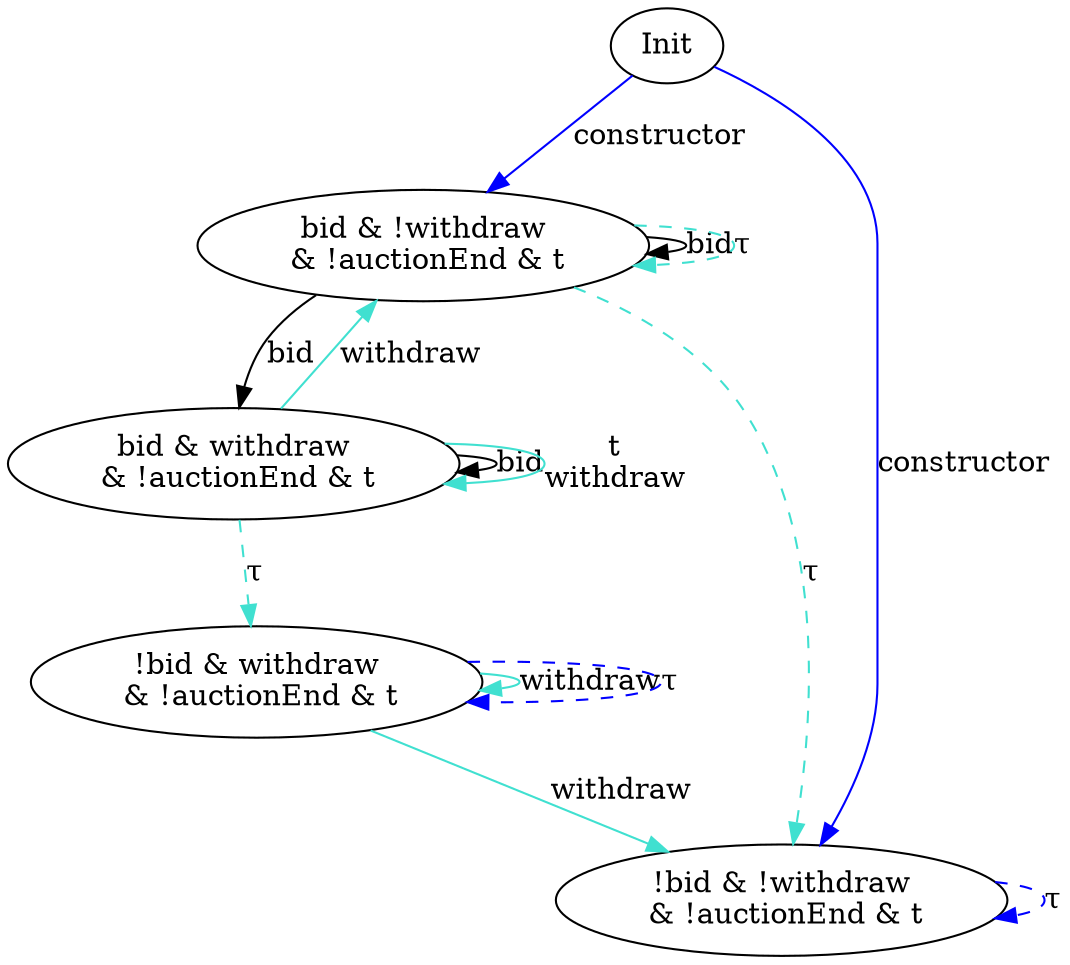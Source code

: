 digraph {
S00 [label="Init"]
S04 [label="bid & withdraw\n & !auctionEnd & t\n"]
S07 [label="!bid & withdraw\n & !auctionEnd & t\n"]
S09 [label="bid & !withdraw\n & !auctionEnd & t\n"]
S12 [label="!bid & !withdraw\n & !auctionEnd & t\n"]

S04->S04 [label="bid", style="", color="black"]
S00->S12 [label="constructor", style="", color="blue"]
S12->S12 [label="τ", style="dashed", color="blue"]
S07->S07 [label="withdraw", style="", color="turquoise"]
S09->S09 [label="bid", style="", color="black"]
S04->S04 [label="t\nwithdraw", style="", color="turquoise"]
S09->S04 [label="bid", style="", color="black"]
S07->S07 [label="τ", style="dashed", color="blue"]
S04->S09 [label="withdraw", style="", color="turquoise"]
S00->S09 [label="constructor", style="", color="blue"]
S07->S12 [label="withdraw", style="", color="turquoise"]
S09->S09 [label="τ", style="dashed", color="turquoise"]
S04->S07 [label="τ", style="dashed", color="turquoise"]
S09->S12 [label="τ", style="dashed", color="turquoise"]
}
